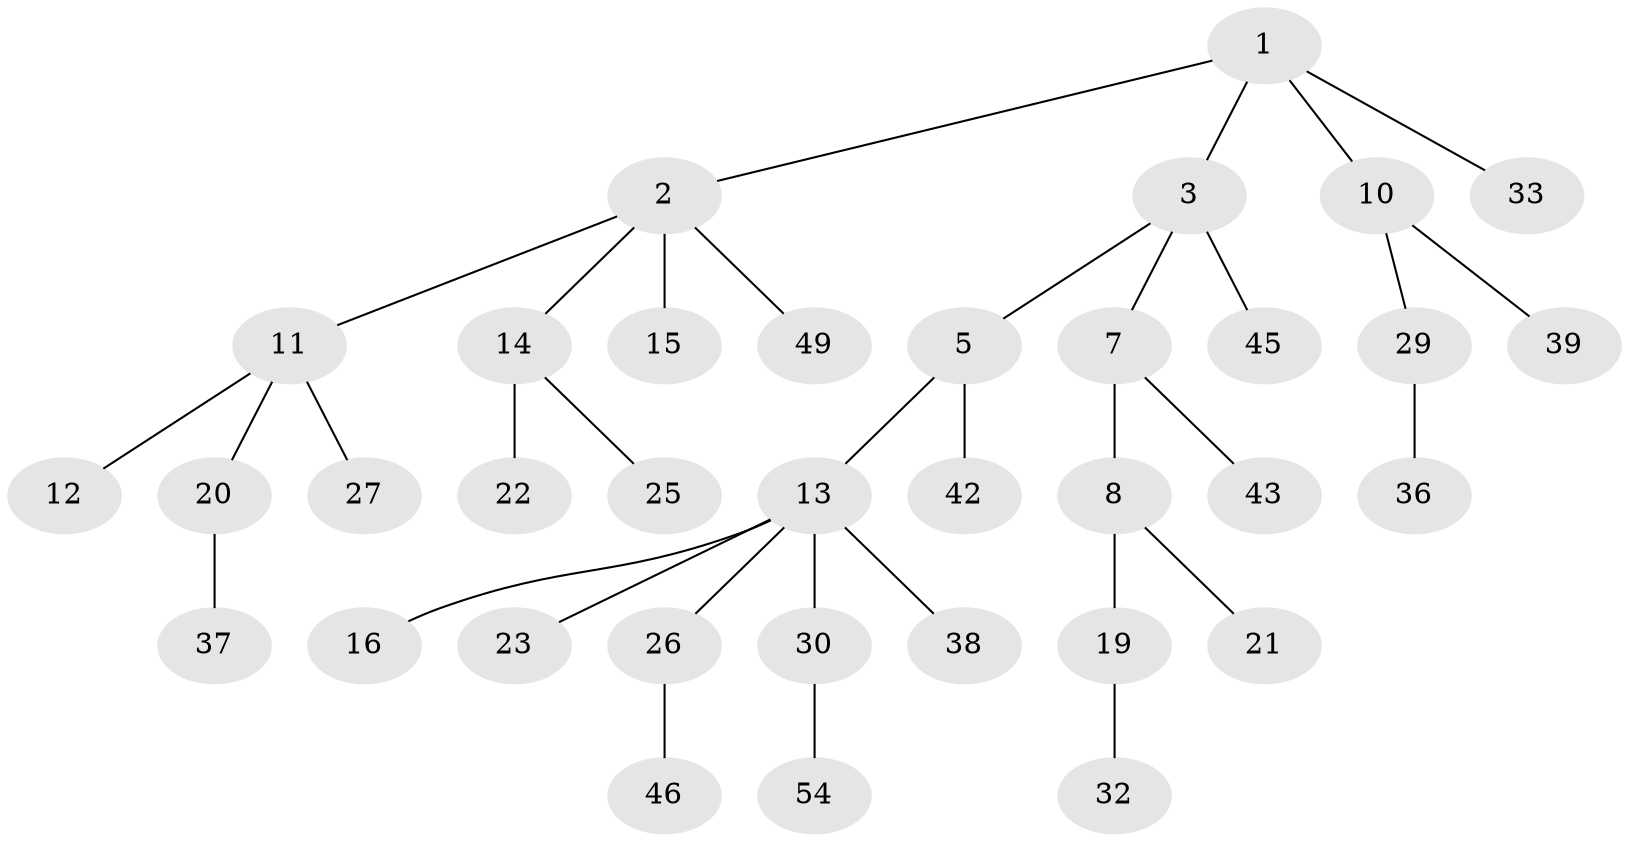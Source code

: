 // original degree distribution, {5: 0.01818181818181818, 4: 0.09090909090909091, 2: 0.23636363636363636, 3: 0.14545454545454545, 1: 0.4909090909090909, 6: 0.01818181818181818}
// Generated by graph-tools (version 1.1) at 2025/42/03/06/25 10:42:02]
// undirected, 35 vertices, 34 edges
graph export_dot {
graph [start="1"]
  node [color=gray90,style=filled];
  1 [super="+34"];
  2 [super="+9"];
  3 [super="+4"];
  5 [super="+6"];
  7;
  8 [super="+53"];
  10;
  11 [super="+18"];
  12;
  13 [super="+17"];
  14 [super="+40"];
  15;
  16;
  19 [super="+51"];
  20 [super="+28"];
  21 [super="+24"];
  22;
  23;
  25 [super="+44"];
  26 [super="+47"];
  27;
  29 [super="+31"];
  30 [super="+35"];
  32;
  33 [super="+41"];
  36 [super="+48"];
  37 [super="+52"];
  38 [super="+55"];
  39;
  42;
  43 [super="+50"];
  45;
  46;
  49;
  54;
  1 -- 2;
  1 -- 3;
  1 -- 10;
  1 -- 33;
  2 -- 14;
  2 -- 15;
  2 -- 49;
  2 -- 11;
  3 -- 5;
  3 -- 7;
  3 -- 45;
  5 -- 42;
  5 -- 13;
  7 -- 8;
  7 -- 43;
  8 -- 19;
  8 -- 21;
  10 -- 29;
  10 -- 39;
  11 -- 12;
  11 -- 20;
  11 -- 27;
  13 -- 16;
  13 -- 23;
  13 -- 30;
  13 -- 38;
  13 -- 26;
  14 -- 22;
  14 -- 25;
  19 -- 32;
  20 -- 37;
  26 -- 46;
  29 -- 36;
  30 -- 54;
}
